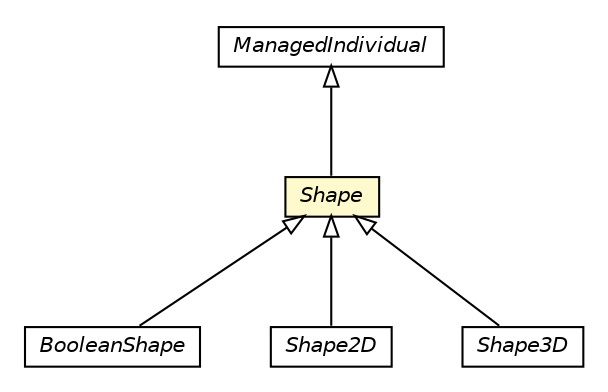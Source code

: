 #!/usr/local/bin/dot
#
# Class diagram 
# Generated by UMLGraph version R5_6-24-gf6e263 (http://www.umlgraph.org/)
#

digraph G {
	edge [fontname="Helvetica",fontsize=10,labelfontname="Helvetica",labelfontsize=10];
	node [fontname="Helvetica",fontsize=10,shape=plaintext];
	nodesep=0.25;
	ranksep=0.5;
	// org.universAAL.ontology.shape.BooleanShape
	c320598 [label=<<table title="org.universAAL.ontology.shape.BooleanShape" border="0" cellborder="1" cellspacing="0" cellpadding="2" port="p" href="./BooleanShape.html">
		<tr><td><table border="0" cellspacing="0" cellpadding="1">
<tr><td align="center" balign="center"><font face="Helvetica-Oblique"> BooleanShape </font></td></tr>
		</table></td></tr>
		</table>>, URL="./BooleanShape.html", fontname="Helvetica", fontcolor="black", fontsize=10.0];
	// org.universAAL.ontology.shape.Shape2D
	c320600 [label=<<table title="org.universAAL.ontology.shape.Shape2D" border="0" cellborder="1" cellspacing="0" cellpadding="2" port="p" href="./Shape2D.html">
		<tr><td><table border="0" cellspacing="0" cellpadding="1">
<tr><td align="center" balign="center"><font face="Helvetica-Oblique"> Shape2D </font></td></tr>
		</table></td></tr>
		</table>>, URL="./Shape2D.html", fontname="Helvetica", fontcolor="black", fontsize=10.0];
	// org.universAAL.ontology.shape.Shape3D
	c320602 [label=<<table title="org.universAAL.ontology.shape.Shape3D" border="0" cellborder="1" cellspacing="0" cellpadding="2" port="p" href="./Shape3D.html">
		<tr><td><table border="0" cellspacing="0" cellpadding="1">
<tr><td align="center" balign="center"><font face="Helvetica-Oblique"> Shape3D </font></td></tr>
		</table></td></tr>
		</table>>, URL="./Shape3D.html", fontname="Helvetica", fontcolor="black", fontsize=10.0];
	// org.universAAL.ontology.shape.Shape
	c320604 [label=<<table title="org.universAAL.ontology.shape.Shape" border="0" cellborder="1" cellspacing="0" cellpadding="2" port="p" bgcolor="lemonChiffon" href="./Shape.html">
		<tr><td><table border="0" cellspacing="0" cellpadding="1">
<tr><td align="center" balign="center"><font face="Helvetica-Oblique"> Shape </font></td></tr>
		</table></td></tr>
		</table>>, URL="./Shape.html", fontname="Helvetica", fontcolor="black", fontsize=10.0];
	//org.universAAL.ontology.shape.BooleanShape extends org.universAAL.ontology.shape.Shape
	c320604:p -> c320598:p [dir=back,arrowtail=empty];
	//org.universAAL.ontology.shape.Shape2D extends org.universAAL.ontology.shape.Shape
	c320604:p -> c320600:p [dir=back,arrowtail=empty];
	//org.universAAL.ontology.shape.Shape3D extends org.universAAL.ontology.shape.Shape
	c320604:p -> c320602:p [dir=back,arrowtail=empty];
	//org.universAAL.ontology.shape.Shape extends org.universAAL.middleware.owl.ManagedIndividual
	c321090:p -> c320604:p [dir=back,arrowtail=empty];
	// org.universAAL.middleware.owl.ManagedIndividual
	c321090 [label=<<table title="org.universAAL.middleware.owl.ManagedIndividual" border="0" cellborder="1" cellspacing="0" cellpadding="2" port="p" href="http://java.sun.com/j2se/1.4.2/docs/api/org/universAAL/middleware/owl/ManagedIndividual.html">
		<tr><td><table border="0" cellspacing="0" cellpadding="1">
<tr><td align="center" balign="center"><font face="Helvetica-Oblique"> ManagedIndividual </font></td></tr>
		</table></td></tr>
		</table>>, URL="http://java.sun.com/j2se/1.4.2/docs/api/org/universAAL/middleware/owl/ManagedIndividual.html", fontname="Helvetica", fontcolor="black", fontsize=10.0];
}


